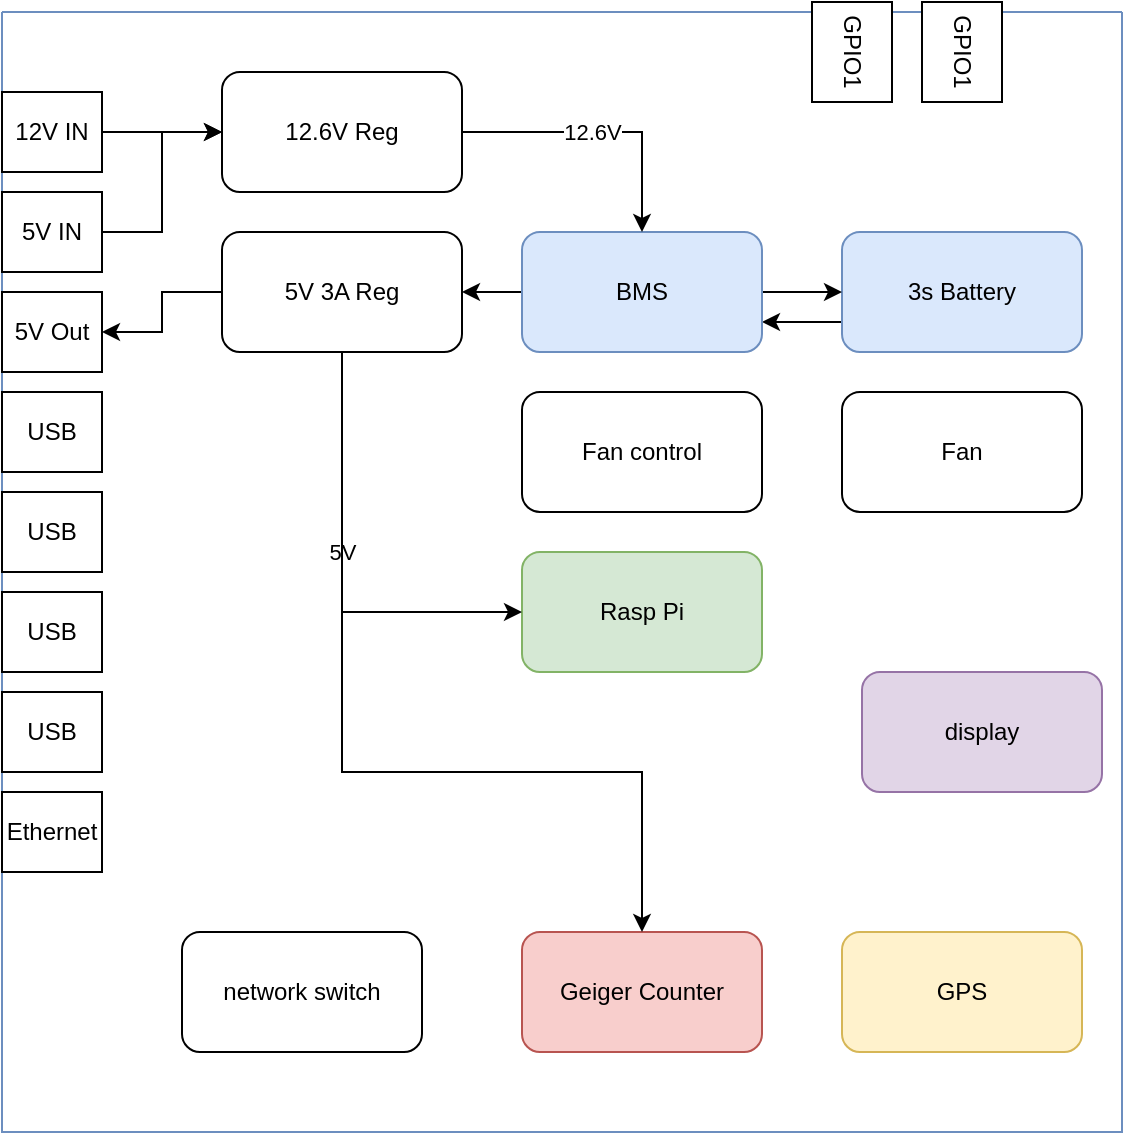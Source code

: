 <mxfile version="14.6.13" type="github"><diagram name="Page-1" id="099fd60b-425b-db50-ffb0-6b813814b670"><mxGraphModel dx="1422" dy="794" grid="1" gridSize="10" guides="1" tooltips="1" connect="1" arrows="1" fold="1" page="1" pageScale="1" pageWidth="850" pageHeight="1100" background="#ffffff" math="0" shadow="0"><root><mxCell id="0"/><mxCell id="1" parent="0"/><mxCell id="_M5AyVg8mjQnHIg5OMS4-3" value="" style="swimlane;startSize=0;fillColor=#dae8fc;strokeColor=#6c8ebf;" vertex="1" parent="1"><mxGeometry x="140" y="100" width="560" height="560" as="geometry"/></mxCell><mxCell id="_M5AyVg8mjQnHIg5OMS4-24" style="edgeStyle=orthogonalEdgeStyle;rounded=0;orthogonalLoop=1;jettySize=auto;html=1;exitX=0;exitY=0.75;exitDx=0;exitDy=0;entryX=1;entryY=0.75;entryDx=0;entryDy=0;" edge="1" parent="_M5AyVg8mjQnHIg5OMS4-3" source="_M5AyVg8mjQnHIg5OMS4-2" target="_M5AyVg8mjQnHIg5OMS4-10"><mxGeometry relative="1" as="geometry"/></mxCell><mxCell id="_M5AyVg8mjQnHIg5OMS4-2" value="3s Battery" style="rounded=1;whiteSpace=wrap;html=1;fillColor=#dae8fc;strokeColor=#6c8ebf;" vertex="1" parent="_M5AyVg8mjQnHIg5OMS4-3"><mxGeometry x="420" y="110" width="120" height="60" as="geometry"/></mxCell><mxCell id="_M5AyVg8mjQnHIg5OMS4-1" value="Rasp Pi" style="rounded=1;whiteSpace=wrap;html=1;fillColor=#d5e8d4;strokeColor=#82b366;" vertex="1" parent="_M5AyVg8mjQnHIg5OMS4-3"><mxGeometry x="260" y="270" width="120" height="60" as="geometry"/></mxCell><mxCell id="_M5AyVg8mjQnHIg5OMS4-4" value="Geiger Counter" style="rounded=1;whiteSpace=wrap;html=1;fillColor=#f8cecc;strokeColor=#b85450;" vertex="1" parent="_M5AyVg8mjQnHIg5OMS4-3"><mxGeometry x="260" y="460" width="120" height="60" as="geometry"/></mxCell><mxCell id="_M5AyVg8mjQnHIg5OMS4-5" value="GPS" style="rounded=1;whiteSpace=wrap;html=1;fillColor=#fff2cc;strokeColor=#d6b656;" vertex="1" parent="_M5AyVg8mjQnHIg5OMS4-3"><mxGeometry x="420" y="460" width="120" height="60" as="geometry"/></mxCell><mxCell id="_M5AyVg8mjQnHIg5OMS4-6" value="display" style="rounded=1;whiteSpace=wrap;html=1;fillColor=#e1d5e7;strokeColor=#9673a6;" vertex="1" parent="_M5AyVg8mjQnHIg5OMS4-3"><mxGeometry x="430" y="330" width="120" height="60" as="geometry"/></mxCell><mxCell id="_M5AyVg8mjQnHIg5OMS4-20" style="edgeStyle=orthogonalEdgeStyle;rounded=0;orthogonalLoop=1;jettySize=auto;html=1;exitX=1;exitY=0.5;exitDx=0;exitDy=0;" edge="1" parent="_M5AyVg8mjQnHIg5OMS4-3" source="_M5AyVg8mjQnHIg5OMS4-7" target="_M5AyVg8mjQnHIg5OMS4-19"><mxGeometry relative="1" as="geometry"/></mxCell><mxCell id="_M5AyVg8mjQnHIg5OMS4-7" value="12V IN" style="rounded=0;whiteSpace=wrap;html=1;" vertex="1" parent="_M5AyVg8mjQnHIg5OMS4-3"><mxGeometry y="40" width="50" height="40" as="geometry"/></mxCell><mxCell id="_M5AyVg8mjQnHIg5OMS4-9" value="5V Out" style="rounded=0;whiteSpace=wrap;html=1;" vertex="1" parent="_M5AyVg8mjQnHIg5OMS4-3"><mxGeometry y="140" width="50" height="40" as="geometry"/></mxCell><mxCell id="_M5AyVg8mjQnHIg5OMS4-23" style="edgeStyle=orthogonalEdgeStyle;rounded=0;orthogonalLoop=1;jettySize=auto;html=1;exitX=1;exitY=0.5;exitDx=0;exitDy=0;entryX=0;entryY=0.5;entryDx=0;entryDy=0;" edge="1" parent="_M5AyVg8mjQnHIg5OMS4-3" source="_M5AyVg8mjQnHIg5OMS4-10" target="_M5AyVg8mjQnHIg5OMS4-2"><mxGeometry relative="1" as="geometry"/></mxCell><mxCell id="_M5AyVg8mjQnHIg5OMS4-26" style="edgeStyle=orthogonalEdgeStyle;rounded=0;orthogonalLoop=1;jettySize=auto;html=1;exitX=0;exitY=0.5;exitDx=0;exitDy=0;entryX=1;entryY=0.5;entryDx=0;entryDy=0;" edge="1" parent="_M5AyVg8mjQnHIg5OMS4-3" source="_M5AyVg8mjQnHIg5OMS4-10" target="_M5AyVg8mjQnHIg5OMS4-25"><mxGeometry relative="1" as="geometry"/></mxCell><mxCell id="_M5AyVg8mjQnHIg5OMS4-10" value="BMS" style="rounded=1;whiteSpace=wrap;html=1;fillColor=#dae8fc;strokeColor=#6c8ebf;" vertex="1" parent="_M5AyVg8mjQnHIg5OMS4-3"><mxGeometry x="260" y="110" width="120" height="60" as="geometry"/></mxCell><mxCell id="_M5AyVg8mjQnHIg5OMS4-11" value="GPIO1" style="rounded=0;whiteSpace=wrap;html=1;rotation=90;" vertex="1" parent="_M5AyVg8mjQnHIg5OMS4-3"><mxGeometry x="400" width="50" height="40" as="geometry"/></mxCell><mxCell id="_M5AyVg8mjQnHIg5OMS4-12" value="GPIO1" style="rounded=0;whiteSpace=wrap;html=1;rotation=90;" vertex="1" parent="_M5AyVg8mjQnHIg5OMS4-3"><mxGeometry x="455" width="50" height="40" as="geometry"/></mxCell><mxCell id="_M5AyVg8mjQnHIg5OMS4-8" value="5V IN" style="rounded=0;whiteSpace=wrap;html=1;" vertex="1" parent="_M5AyVg8mjQnHIg5OMS4-3"><mxGeometry y="90" width="50" height="40" as="geometry"/></mxCell><mxCell id="_M5AyVg8mjQnHIg5OMS4-17" value="USB" style="rounded=0;whiteSpace=wrap;html=1;" vertex="1" parent="_M5AyVg8mjQnHIg5OMS4-3"><mxGeometry y="290" width="50" height="40" as="geometry"/></mxCell><mxCell id="_M5AyVg8mjQnHIg5OMS4-16" value="USB" style="rounded=0;whiteSpace=wrap;html=1;" vertex="1" parent="_M5AyVg8mjQnHIg5OMS4-3"><mxGeometry y="340" width="50" height="40" as="geometry"/></mxCell><mxCell id="_M5AyVg8mjQnHIg5OMS4-15" value="USB" style="rounded=0;whiteSpace=wrap;html=1;" vertex="1" parent="_M5AyVg8mjQnHIg5OMS4-3"><mxGeometry y="240" width="50" height="40" as="geometry"/></mxCell><mxCell id="_M5AyVg8mjQnHIg5OMS4-22" style="edgeStyle=orthogonalEdgeStyle;rounded=0;orthogonalLoop=1;jettySize=auto;html=1;exitX=1;exitY=0.5;exitDx=0;exitDy=0;entryX=0.5;entryY=0;entryDx=0;entryDy=0;" edge="1" parent="_M5AyVg8mjQnHIg5OMS4-3" source="_M5AyVg8mjQnHIg5OMS4-19" target="_M5AyVg8mjQnHIg5OMS4-10"><mxGeometry relative="1" as="geometry"/></mxCell><mxCell id="_M5AyVg8mjQnHIg5OMS4-30" value="12.6V" style="edgeLabel;html=1;align=center;verticalAlign=middle;resizable=0;points=[];" vertex="1" connectable="0" parent="_M5AyVg8mjQnHIg5OMS4-22"><mxGeometry x="-0.071" relative="1" as="geometry"><mxPoint as="offset"/></mxGeometry></mxCell><mxCell id="_M5AyVg8mjQnHIg5OMS4-19" value="12.6V Reg" style="rounded=1;whiteSpace=wrap;html=1;" vertex="1" parent="_M5AyVg8mjQnHIg5OMS4-3"><mxGeometry x="110" y="30" width="120" height="60" as="geometry"/></mxCell><mxCell id="_M5AyVg8mjQnHIg5OMS4-27" style="edgeStyle=orthogonalEdgeStyle;rounded=0;orthogonalLoop=1;jettySize=auto;html=1;exitX=0.5;exitY=1;exitDx=0;exitDy=0;entryX=0;entryY=0.5;entryDx=0;entryDy=0;" edge="1" parent="_M5AyVg8mjQnHIg5OMS4-3" source="_M5AyVg8mjQnHIg5OMS4-25" target="_M5AyVg8mjQnHIg5OMS4-1"><mxGeometry relative="1" as="geometry"/></mxCell><mxCell id="_M5AyVg8mjQnHIg5OMS4-29" value="5V" style="edgeLabel;html=1;align=center;verticalAlign=middle;resizable=0;points=[];" vertex="1" connectable="0" parent="_M5AyVg8mjQnHIg5OMS4-27"><mxGeometry x="-0.091" relative="1" as="geometry"><mxPoint as="offset"/></mxGeometry></mxCell><mxCell id="_M5AyVg8mjQnHIg5OMS4-28" style="edgeStyle=orthogonalEdgeStyle;rounded=0;orthogonalLoop=1;jettySize=auto;html=1;exitX=0;exitY=0.5;exitDx=0;exitDy=0;entryX=1;entryY=0.5;entryDx=0;entryDy=0;" edge="1" parent="_M5AyVg8mjQnHIg5OMS4-3" source="_M5AyVg8mjQnHIg5OMS4-25" target="_M5AyVg8mjQnHIg5OMS4-9"><mxGeometry relative="1" as="geometry"/></mxCell><mxCell id="_M5AyVg8mjQnHIg5OMS4-33" style="edgeStyle=orthogonalEdgeStyle;rounded=0;orthogonalLoop=1;jettySize=auto;html=1;exitX=0.5;exitY=1;exitDx=0;exitDy=0;" edge="1" parent="_M5AyVg8mjQnHIg5OMS4-3" source="_M5AyVg8mjQnHIg5OMS4-25" target="_M5AyVg8mjQnHIg5OMS4-4"><mxGeometry relative="1" as="geometry"><Array as="points"><mxPoint x="170" y="380"/><mxPoint x="320" y="380"/></Array></mxGeometry></mxCell><mxCell id="_M5AyVg8mjQnHIg5OMS4-25" value="5V 3A Reg" style="rounded=1;whiteSpace=wrap;html=1;" vertex="1" parent="_M5AyVg8mjQnHIg5OMS4-3"><mxGeometry x="110" y="110" width="120" height="60" as="geometry"/></mxCell><mxCell id="_M5AyVg8mjQnHIg5OMS4-14" value="USB" style="rounded=0;whiteSpace=wrap;html=1;" vertex="1" parent="_M5AyVg8mjQnHIg5OMS4-3"><mxGeometry y="190" width="50" height="40" as="geometry"/></mxCell><mxCell id="_M5AyVg8mjQnHIg5OMS4-31" value="Ethernet" style="rounded=0;whiteSpace=wrap;html=1;" vertex="1" parent="_M5AyVg8mjQnHIg5OMS4-3"><mxGeometry y="390" width="50" height="40" as="geometry"/></mxCell><mxCell id="_M5AyVg8mjQnHIg5OMS4-32" value="network switch" style="rounded=1;whiteSpace=wrap;html=1;" vertex="1" parent="_M5AyVg8mjQnHIg5OMS4-3"><mxGeometry x="90" y="460" width="120" height="60" as="geometry"/></mxCell><mxCell id="_M5AyVg8mjQnHIg5OMS4-34" value="Fan" style="rounded=1;whiteSpace=wrap;html=1;" vertex="1" parent="_M5AyVg8mjQnHIg5OMS4-3"><mxGeometry x="420" y="190" width="120" height="60" as="geometry"/></mxCell><mxCell id="_M5AyVg8mjQnHIg5OMS4-35" value="Fan control" style="rounded=1;whiteSpace=wrap;html=1;" vertex="1" parent="_M5AyVg8mjQnHIg5OMS4-3"><mxGeometry x="260" y="190" width="120" height="60" as="geometry"/></mxCell><mxCell id="_M5AyVg8mjQnHIg5OMS4-21" style="edgeStyle=orthogonalEdgeStyle;rounded=0;orthogonalLoop=1;jettySize=auto;html=1;exitX=1;exitY=0.5;exitDx=0;exitDy=0;" edge="1" parent="1" source="_M5AyVg8mjQnHIg5OMS4-8"><mxGeometry relative="1" as="geometry"><mxPoint x="250" y="160" as="targetPoint"/><Array as="points"><mxPoint x="220" y="210"/><mxPoint x="220" y="160"/></Array></mxGeometry></mxCell></root></mxGraphModel></diagram></mxfile>